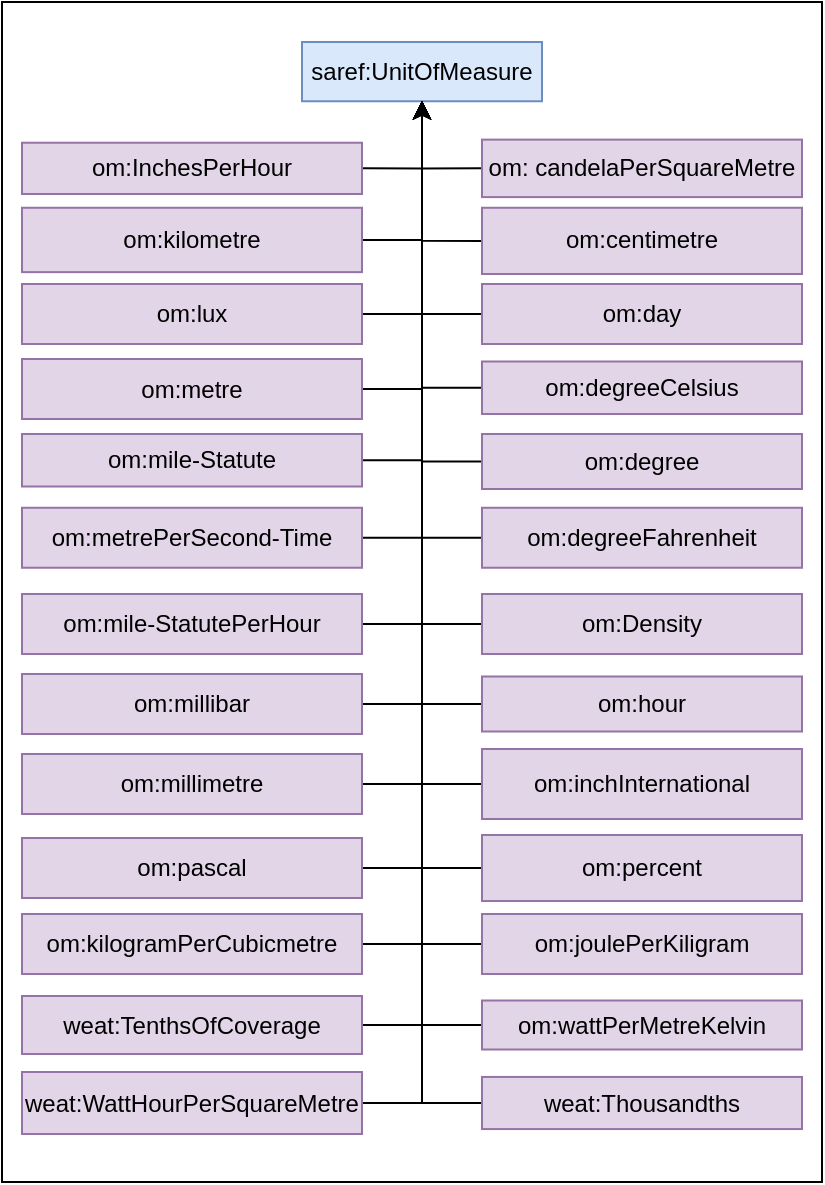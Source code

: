 <mxfile version="12.8.1" type="google"><diagram id="txp0Z7gZakltDNBxWPdN" name="Page-1"><mxGraphModel dx="2512" dy="725" grid="1" gridSize="10" guides="1" tooltips="1" connect="1" arrows="1" fold="1" page="1" pageScale="1" pageWidth="850" pageHeight="1100" math="0" shadow="0"><root><mxCell id="0"/><mxCell id="1" parent="0"/><mxCell id="ZfhRigB-ajU53fRosP73-1" value="" style="rounded=0;whiteSpace=wrap;html=1;" vertex="1" parent="1"><mxGeometry x="-130" y="130" width="410" height="590" as="geometry"/></mxCell><mxCell id="afppDk_wCDY1bT4aWBFU-1" value="saref:UnitOfMeasure" style="rounded=0;whiteSpace=wrap;html=1;fillColor=#dae8fc;strokeColor=#6c8ebf;" parent="1" vertex="1"><mxGeometry x="20" y="150" width="120" height="29.63" as="geometry"/></mxCell><mxCell id="afppDk_wCDY1bT4aWBFU-2" style="edgeStyle=orthogonalEdgeStyle;rounded=0;orthogonalLoop=1;jettySize=auto;html=1;exitX=0;exitY=0.5;exitDx=0;exitDy=0;" parent="1" source="afppDk_wCDY1bT4aWBFU-3" target="afppDk_wCDY1bT4aWBFU-1" edge="1"><mxGeometry relative="1" as="geometry"><mxPoint x="80" y="320.37" as="targetPoint"/></mxGeometry></mxCell><mxCell id="afppDk_wCDY1bT4aWBFU-3" value="om:Density" style="rounded=0;whiteSpace=wrap;html=1;fillColor=#e1d5e7;strokeColor=#9673a6;" parent="1" vertex="1"><mxGeometry x="110" y="426" width="160" height="30" as="geometry"/></mxCell><mxCell id="afppDk_wCDY1bT4aWBFU-4" style="edgeStyle=orthogonalEdgeStyle;rounded=0;orthogonalLoop=1;jettySize=auto;html=1;exitX=0;exitY=0.5;exitDx=0;exitDy=0;" parent="1" source="afppDk_wCDY1bT4aWBFU-5" target="afppDk_wCDY1bT4aWBFU-1" edge="1"><mxGeometry relative="1" as="geometry"/></mxCell><mxCell id="afppDk_wCDY1bT4aWBFU-5" value="om:hour" style="rounded=0;whiteSpace=wrap;html=1;fillColor=#e1d5e7;strokeColor=#9673a6;" parent="1" vertex="1"><mxGeometry x="110" y="467.25" width="160" height="27.5" as="geometry"/></mxCell><mxCell id="afppDk_wCDY1bT4aWBFU-6" style="edgeStyle=orthogonalEdgeStyle;rounded=0;orthogonalLoop=1;jettySize=auto;html=1;exitX=0;exitY=0.5;exitDx=0;exitDy=0;" parent="1" source="afppDk_wCDY1bT4aWBFU-7" target="afppDk_wCDY1bT4aWBFU-1" edge="1"><mxGeometry relative="1" as="geometry"/></mxCell><mxCell id="afppDk_wCDY1bT4aWBFU-7" value="om:inchInternational" style="rounded=0;whiteSpace=wrap;html=1;fillColor=#e1d5e7;strokeColor=#9673a6;" parent="1" vertex="1"><mxGeometry x="110" y="503.5" width="160" height="35" as="geometry"/></mxCell><mxCell id="afppDk_wCDY1bT4aWBFU-8" style="edgeStyle=orthogonalEdgeStyle;rounded=0;orthogonalLoop=1;jettySize=auto;html=1;exitX=1;exitY=0.5;exitDx=0;exitDy=0;" parent="1" source="afppDk_wCDY1bT4aWBFU-9" target="afppDk_wCDY1bT4aWBFU-1" edge="1"><mxGeometry relative="1" as="geometry"/></mxCell><mxCell id="afppDk_wCDY1bT4aWBFU-9" value="om:pascal" style="rounded=0;whiteSpace=wrap;html=1;fillColor=#e1d5e7;strokeColor=#9673a6;" parent="1" vertex="1"><mxGeometry x="-120" y="548" width="170" height="30" as="geometry"/></mxCell><mxCell id="afppDk_wCDY1bT4aWBFU-10" style="edgeStyle=orthogonalEdgeStyle;rounded=0;orthogonalLoop=1;jettySize=auto;html=1;exitX=1;exitY=0.5;exitDx=0;exitDy=0;" parent="1" source="afppDk_wCDY1bT4aWBFU-11" target="afppDk_wCDY1bT4aWBFU-1" edge="1"><mxGeometry relative="1" as="geometry"/></mxCell><mxCell id="afppDk_wCDY1bT4aWBFU-11" value="weat:TenthsOfCoverage" style="rounded=0;whiteSpace=wrap;html=1;fillColor=#e1d5e7;strokeColor=#9673a6;" parent="1" vertex="1"><mxGeometry x="-120" y="627" width="170" height="29" as="geometry"/></mxCell><mxCell id="afppDk_wCDY1bT4aWBFU-12" style="edgeStyle=orthogonalEdgeStyle;rounded=0;orthogonalLoop=1;jettySize=auto;html=1;exitX=0;exitY=0.5;exitDx=0;exitDy=0;" parent="1" source="afppDk_wCDY1bT4aWBFU-13" target="afppDk_wCDY1bT4aWBFU-1" edge="1"><mxGeometry relative="1" as="geometry"/></mxCell><mxCell id="afppDk_wCDY1bT4aWBFU-13" value="om:degreeFahrenheit" style="rounded=0;whiteSpace=wrap;html=1;fillColor=#e1d5e7;strokeColor=#9673a6;" parent="1" vertex="1"><mxGeometry x="110" y="382.88" width="160" height="30" as="geometry"/></mxCell><mxCell id="afppDk_wCDY1bT4aWBFU-14" style="edgeStyle=orthogonalEdgeStyle;rounded=0;orthogonalLoop=1;jettySize=auto;html=1;exitX=0;exitY=0.5;exitDx=0;exitDy=0;" parent="1" source="afppDk_wCDY1bT4aWBFU-15" target="afppDk_wCDY1bT4aWBFU-1" edge="1"><mxGeometry relative="1" as="geometry"/></mxCell><mxCell id="afppDk_wCDY1bT4aWBFU-15" value="om:percent" style="rounded=0;whiteSpace=wrap;html=1;fillColor=#e1d5e7;strokeColor=#9673a6;" parent="1" vertex="1"><mxGeometry x="110" y="546.5" width="160" height="33" as="geometry"/></mxCell><mxCell id="afppDk_wCDY1bT4aWBFU-16" style="edgeStyle=orthogonalEdgeStyle;rounded=0;orthogonalLoop=1;jettySize=auto;html=1;exitX=0;exitY=0.5;exitDx=0;exitDy=0;" parent="1" source="afppDk_wCDY1bT4aWBFU-17" target="afppDk_wCDY1bT4aWBFU-1" edge="1"><mxGeometry relative="1" as="geometry"/></mxCell><mxCell id="afppDk_wCDY1bT4aWBFU-17" value="om:degreeCelsius" style="rounded=0;whiteSpace=wrap;html=1;fillColor=#e1d5e7;strokeColor=#9673a6;" parent="1" vertex="1"><mxGeometry x="110" y="309.75" width="160" height="26.25" as="geometry"/></mxCell><mxCell id="afppDk_wCDY1bT4aWBFU-18" style="edgeStyle=orthogonalEdgeStyle;rounded=0;orthogonalLoop=1;jettySize=auto;html=1;exitX=0;exitY=0.5;exitDx=0;exitDy=0;" parent="1" source="afppDk_wCDY1bT4aWBFU-19" target="afppDk_wCDY1bT4aWBFU-1" edge="1"><mxGeometry relative="1" as="geometry"/></mxCell><mxCell id="afppDk_wCDY1bT4aWBFU-19" value="om: candelaPerSquareMetre" style="rounded=0;whiteSpace=wrap;html=1;fillColor=#e1d5e7;strokeColor=#9673a6;" parent="1" vertex="1"><mxGeometry x="110" y="198.81" width="160" height="28.74" as="geometry"/></mxCell><mxCell id="afppDk_wCDY1bT4aWBFU-20" style="edgeStyle=orthogonalEdgeStyle;rounded=0;orthogonalLoop=1;jettySize=auto;html=1;exitX=0;exitY=0.5;exitDx=0;exitDy=0;" parent="1" source="afppDk_wCDY1bT4aWBFU-21" target="afppDk_wCDY1bT4aWBFU-1" edge="1"><mxGeometry relative="1" as="geometry"/></mxCell><mxCell id="afppDk_wCDY1bT4aWBFU-21" value="om:centimetre" style="rounded=0;whiteSpace=wrap;html=1;fillColor=#e1d5e7;strokeColor=#9673a6;" parent="1" vertex="1"><mxGeometry x="110" y="232.88" width="160" height="33.12" as="geometry"/></mxCell><mxCell id="afppDk_wCDY1bT4aWBFU-22" style="edgeStyle=orthogonalEdgeStyle;rounded=0;orthogonalLoop=1;jettySize=auto;html=1;exitX=0;exitY=0.5;exitDx=0;exitDy=0;" parent="1" source="afppDk_wCDY1bT4aWBFU-23" target="afppDk_wCDY1bT4aWBFU-1" edge="1"><mxGeometry relative="1" as="geometry"/></mxCell><mxCell id="afppDk_wCDY1bT4aWBFU-23" value="om:day" style="rounded=0;whiteSpace=wrap;html=1;fillColor=#e1d5e7;strokeColor=#9673a6;" parent="1" vertex="1"><mxGeometry x="110" y="271" width="160" height="30" as="geometry"/></mxCell><mxCell id="afppDk_wCDY1bT4aWBFU-24" style="edgeStyle=orthogonalEdgeStyle;rounded=0;orthogonalLoop=1;jettySize=auto;html=1;exitX=0;exitY=0.5;exitDx=0;exitDy=0;" parent="1" source="afppDk_wCDY1bT4aWBFU-25" target="afppDk_wCDY1bT4aWBFU-1" edge="1"><mxGeometry relative="1" as="geometry"/></mxCell><mxCell id="afppDk_wCDY1bT4aWBFU-25" value="om:degree" style="rounded=0;whiteSpace=wrap;html=1;fillColor=#e1d5e7;strokeColor=#9673a6;" parent="1" vertex="1"><mxGeometry x="110" y="346" width="160" height="27.5" as="geometry"/></mxCell><mxCell id="afppDk_wCDY1bT4aWBFU-26" style="edgeStyle=orthogonalEdgeStyle;rounded=0;orthogonalLoop=1;jettySize=auto;html=1;exitX=1;exitY=0.5;exitDx=0;exitDy=0;" parent="1" source="afppDk_wCDY1bT4aWBFU-27" target="afppDk_wCDY1bT4aWBFU-1" edge="1"><mxGeometry relative="1" as="geometry"/></mxCell><mxCell id="afppDk_wCDY1bT4aWBFU-27" value="om:InchesPerHour" style="rounded=0;whiteSpace=wrap;html=1;fillColor=#e1d5e7;strokeColor=#9673a6;" parent="1" vertex="1"><mxGeometry x="-120" y="200.37" width="170" height="25.63" as="geometry"/></mxCell><mxCell id="afppDk_wCDY1bT4aWBFU-28" style="edgeStyle=orthogonalEdgeStyle;rounded=0;orthogonalLoop=1;jettySize=auto;html=1;exitX=1;exitY=0.5;exitDx=0;exitDy=0;" parent="1" source="afppDk_wCDY1bT4aWBFU-29" target="afppDk_wCDY1bT4aWBFU-1" edge="1"><mxGeometry relative="1" as="geometry"/></mxCell><mxCell id="afppDk_wCDY1bT4aWBFU-29" value="om:kilometre" style="rounded=0;whiteSpace=wrap;html=1;fillColor=#e1d5e7;strokeColor=#9673a6;" parent="1" vertex="1"><mxGeometry x="-120" y="232.88" width="170" height="32.19" as="geometry"/></mxCell><mxCell id="afppDk_wCDY1bT4aWBFU-30" style="edgeStyle=orthogonalEdgeStyle;rounded=0;orthogonalLoop=1;jettySize=auto;html=1;exitX=1;exitY=0.5;exitDx=0;exitDy=0;" parent="1" source="afppDk_wCDY1bT4aWBFU-31" target="afppDk_wCDY1bT4aWBFU-1" edge="1"><mxGeometry relative="1" as="geometry"/></mxCell><mxCell id="afppDk_wCDY1bT4aWBFU-31" value="om:lux" style="rounded=0;whiteSpace=wrap;html=1;fillColor=#e1d5e7;strokeColor=#9673a6;" parent="1" vertex="1"><mxGeometry x="-120" y="271" width="170" height="30" as="geometry"/></mxCell><mxCell id="afppDk_wCDY1bT4aWBFU-32" style="edgeStyle=orthogonalEdgeStyle;rounded=0;orthogonalLoop=1;jettySize=auto;html=1;exitX=1;exitY=0.5;exitDx=0;exitDy=0;" parent="1" source="afppDk_wCDY1bT4aWBFU-33" target="afppDk_wCDY1bT4aWBFU-1" edge="1"><mxGeometry relative="1" as="geometry"/></mxCell><mxCell id="afppDk_wCDY1bT4aWBFU-33" value="om:metre" style="rounded=0;whiteSpace=wrap;html=1;fillColor=#e1d5e7;strokeColor=#9673a6;" parent="1" vertex="1"><mxGeometry x="-120" y="308.5" width="170" height="30" as="geometry"/></mxCell><mxCell id="afppDk_wCDY1bT4aWBFU-34" style="edgeStyle=orthogonalEdgeStyle;rounded=0;orthogonalLoop=1;jettySize=auto;html=1;exitX=1;exitY=0.5;exitDx=0;exitDy=0;" parent="1" source="afppDk_wCDY1bT4aWBFU-35" target="afppDk_wCDY1bT4aWBFU-1" edge="1"><mxGeometry relative="1" as="geometry"/></mxCell><mxCell id="afppDk_wCDY1bT4aWBFU-35" value="om:metrePerSecond-Time" style="rounded=0;whiteSpace=wrap;html=1;fillColor=#e1d5e7;strokeColor=#9673a6;" parent="1" vertex="1"><mxGeometry x="-120" y="382.88" width="170" height="30" as="geometry"/></mxCell><mxCell id="afppDk_wCDY1bT4aWBFU-36" style="edgeStyle=orthogonalEdgeStyle;rounded=0;orthogonalLoop=1;jettySize=auto;html=1;exitX=1;exitY=0.5;exitDx=0;exitDy=0;" parent="1" source="afppDk_wCDY1bT4aWBFU-37" target="afppDk_wCDY1bT4aWBFU-1" edge="1"><mxGeometry relative="1" as="geometry"/></mxCell><mxCell id="afppDk_wCDY1bT4aWBFU-37" value="om:mile-Statute" style="rounded=0;whiteSpace=wrap;html=1;fillColor=#e1d5e7;strokeColor=#9673a6;" parent="1" vertex="1"><mxGeometry x="-120" y="346" width="170" height="26.25" as="geometry"/></mxCell><mxCell id="afppDk_wCDY1bT4aWBFU-38" style="edgeStyle=orthogonalEdgeStyle;rounded=0;orthogonalLoop=1;jettySize=auto;html=1;exitX=1;exitY=0.5;exitDx=0;exitDy=0;" parent="1" source="afppDk_wCDY1bT4aWBFU-39" target="afppDk_wCDY1bT4aWBFU-1" edge="1"><mxGeometry relative="1" as="geometry"/></mxCell><mxCell id="afppDk_wCDY1bT4aWBFU-39" value="om:mile-StatutePerHour" style="rounded=0;whiteSpace=wrap;html=1;fillColor=#e1d5e7;strokeColor=#9673a6;" parent="1" vertex="1"><mxGeometry x="-120" y="426" width="170" height="30" as="geometry"/></mxCell><mxCell id="afppDk_wCDY1bT4aWBFU-40" style="edgeStyle=orthogonalEdgeStyle;rounded=0;orthogonalLoop=1;jettySize=auto;html=1;exitX=1;exitY=0.5;exitDx=0;exitDy=0;" parent="1" source="afppDk_wCDY1bT4aWBFU-41" target="afppDk_wCDY1bT4aWBFU-1" edge="1"><mxGeometry relative="1" as="geometry"/></mxCell><mxCell id="afppDk_wCDY1bT4aWBFU-41" value="om:millibar" style="rounded=0;whiteSpace=wrap;html=1;fillColor=#e1d5e7;strokeColor=#9673a6;" parent="1" vertex="1"><mxGeometry x="-120" y="466" width="170" height="30" as="geometry"/></mxCell><mxCell id="afppDk_wCDY1bT4aWBFU-42" style="edgeStyle=orthogonalEdgeStyle;rounded=0;orthogonalLoop=1;jettySize=auto;html=1;exitX=1;exitY=0.5;exitDx=0;exitDy=0;" parent="1" source="afppDk_wCDY1bT4aWBFU-43" target="afppDk_wCDY1bT4aWBFU-1" edge="1"><mxGeometry relative="1" as="geometry"/></mxCell><mxCell id="afppDk_wCDY1bT4aWBFU-43" value="om:millimetre" style="rounded=0;whiteSpace=wrap;html=1;fillColor=#e1d5e7;strokeColor=#9673a6;" parent="1" vertex="1"><mxGeometry x="-120" y="506" width="170" height="30" as="geometry"/></mxCell><mxCell id="afppDk_wCDY1bT4aWBFU-44" style="edgeStyle=orthogonalEdgeStyle;rounded=0;orthogonalLoop=1;jettySize=auto;html=1;exitX=0;exitY=0.5;exitDx=0;exitDy=0;" parent="1" source="afppDk_wCDY1bT4aWBFU-45" target="afppDk_wCDY1bT4aWBFU-1" edge="1"><mxGeometry relative="1" as="geometry"/></mxCell><mxCell id="afppDk_wCDY1bT4aWBFU-45" value="weat:Thousandths" style="rounded=0;whiteSpace=wrap;html=1;fillColor=#e1d5e7;strokeColor=#9673a6;" parent="1" vertex="1"><mxGeometry x="110" y="667.47" width="160" height="26.06" as="geometry"/></mxCell><mxCell id="afppDk_wCDY1bT4aWBFU-46" style="edgeStyle=orthogonalEdgeStyle;rounded=0;orthogonalLoop=1;jettySize=auto;html=1;exitX=1;exitY=0.5;exitDx=0;exitDy=0;" parent="1" source="afppDk_wCDY1bT4aWBFU-47" target="afppDk_wCDY1bT4aWBFU-1" edge="1"><mxGeometry relative="1" as="geometry"/></mxCell><mxCell id="afppDk_wCDY1bT4aWBFU-47" value="weat:WattHourPerSquareMetre" style="rounded=0;whiteSpace=wrap;html=1;fillColor=#e1d5e7;strokeColor=#9673a6;" parent="1" vertex="1"><mxGeometry x="-120" y="665" width="170" height="31" as="geometry"/></mxCell><mxCell id="afppDk_wCDY1bT4aWBFU-48" style="edgeStyle=orthogonalEdgeStyle;rounded=0;orthogonalLoop=1;jettySize=auto;html=1;exitX=0;exitY=0.5;exitDx=0;exitDy=0;" parent="1" source="afppDk_wCDY1bT4aWBFU-49" target="afppDk_wCDY1bT4aWBFU-1" edge="1"><mxGeometry relative="1" as="geometry"/></mxCell><mxCell id="afppDk_wCDY1bT4aWBFU-49" value="om:joulePerKiligram" style="rounded=0;whiteSpace=wrap;html=1;fillColor=#e1d5e7;strokeColor=#9673a6;" parent="1" vertex="1"><mxGeometry x="110" y="586" width="160" height="30" as="geometry"/></mxCell><mxCell id="afppDk_wCDY1bT4aWBFU-50" style="edgeStyle=orthogonalEdgeStyle;rounded=0;orthogonalLoop=1;jettySize=auto;html=1;exitX=0;exitY=0.5;exitDx=0;exitDy=0;" parent="1" source="afppDk_wCDY1bT4aWBFU-51" target="afppDk_wCDY1bT4aWBFU-1" edge="1"><mxGeometry relative="1" as="geometry"/></mxCell><mxCell id="afppDk_wCDY1bT4aWBFU-51" value="om:wattPerMetreKelvin" style="rounded=0;whiteSpace=wrap;html=1;fillColor=#e1d5e7;strokeColor=#9673a6;" parent="1" vertex="1"><mxGeometry x="110" y="629.25" width="160" height="24.5" as="geometry"/></mxCell><mxCell id="afppDk_wCDY1bT4aWBFU-52" style="edgeStyle=orthogonalEdgeStyle;rounded=0;orthogonalLoop=1;jettySize=auto;html=1;exitX=1;exitY=0.5;exitDx=0;exitDy=0;" parent="1" source="afppDk_wCDY1bT4aWBFU-53" target="afppDk_wCDY1bT4aWBFU-1" edge="1"><mxGeometry relative="1" as="geometry"/></mxCell><mxCell id="afppDk_wCDY1bT4aWBFU-53" value="om:kilogramPerCubicmetre" style="rounded=0;whiteSpace=wrap;html=1;fillColor=#e1d5e7;strokeColor=#9673a6;" parent="1" vertex="1"><mxGeometry x="-120" y="586" width="170" height="30" as="geometry"/></mxCell></root></mxGraphModel></diagram></mxfile>